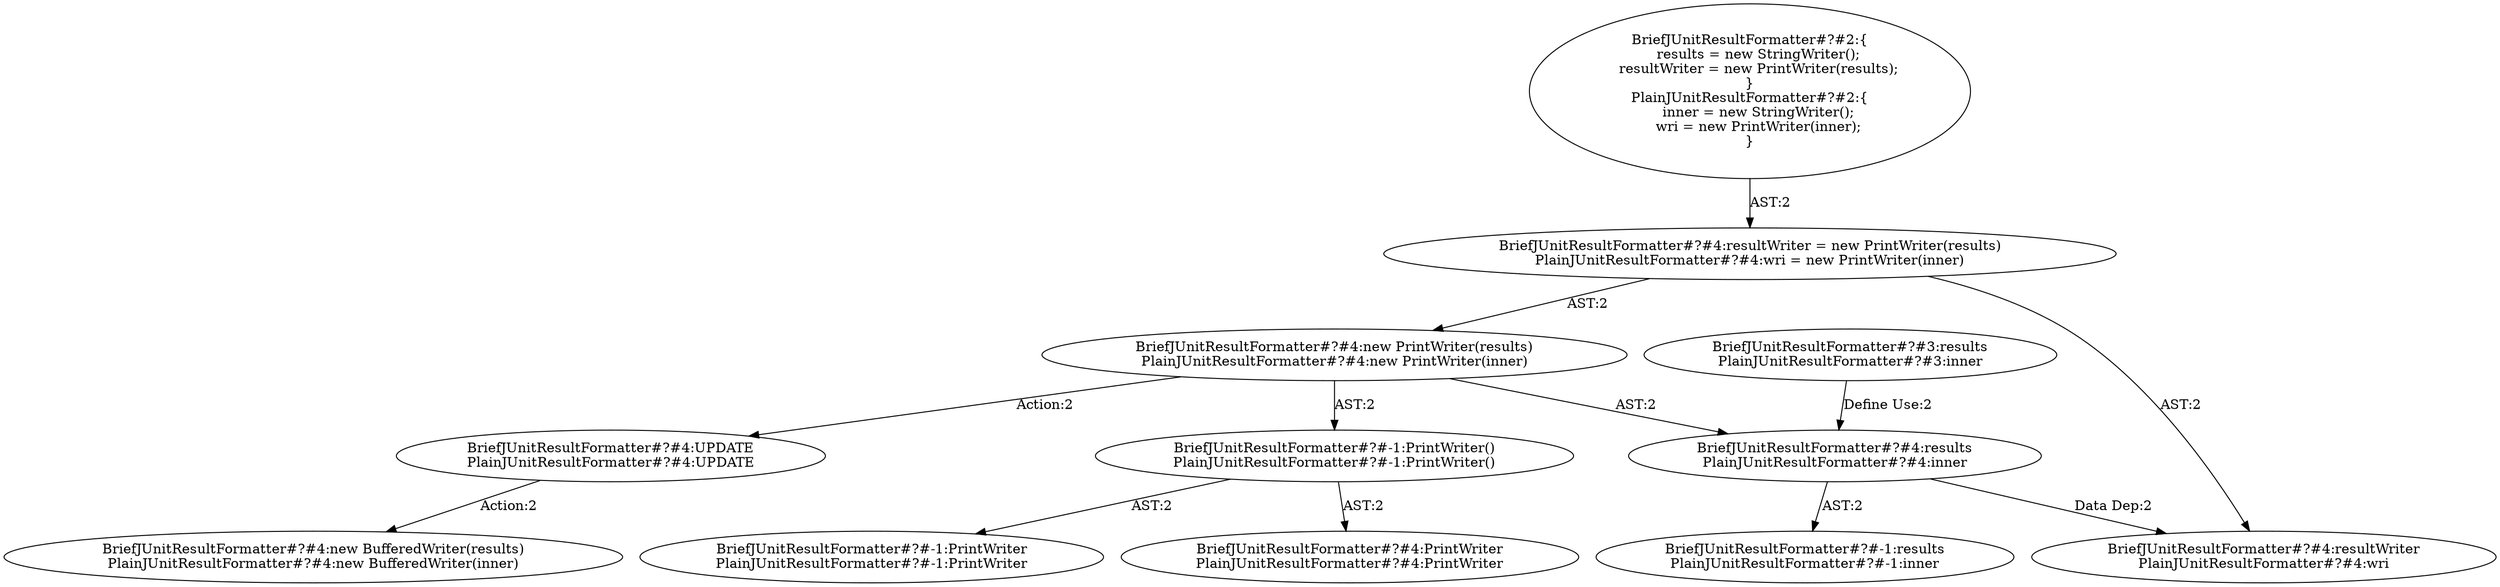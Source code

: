digraph "Pattern" {
0 [label="BriefJUnitResultFormatter#?#4:UPDATE
PlainJUnitResultFormatter#?#4:UPDATE" shape=ellipse]
1 [label="BriefJUnitResultFormatter#?#4:new PrintWriter(results)
PlainJUnitResultFormatter#?#4:new PrintWriter(inner)" shape=ellipse]
2 [label="BriefJUnitResultFormatter#?#4:resultWriter = new PrintWriter(results)
PlainJUnitResultFormatter#?#4:wri = new PrintWriter(inner)" shape=ellipse]
3 [label="BriefJUnitResultFormatter#?#2:\{
    results = new StringWriter();
    resultWriter = new PrintWriter(results);
\}
PlainJUnitResultFormatter#?#2:\{
    inner = new StringWriter();
    wri = new PrintWriter(inner);
\}" shape=ellipse]
4 [label="BriefJUnitResultFormatter#?#4:resultWriter
PlainJUnitResultFormatter#?#4:wri" shape=ellipse]
5 [label="BriefJUnitResultFormatter#?#-1:PrintWriter()
PlainJUnitResultFormatter#?#-1:PrintWriter()" shape=ellipse]
6 [label="BriefJUnitResultFormatter#?#-1:PrintWriter
PlainJUnitResultFormatter#?#-1:PrintWriter" shape=ellipse]
7 [label="BriefJUnitResultFormatter#?#4:PrintWriter
PlainJUnitResultFormatter#?#4:PrintWriter" shape=ellipse]
8 [label="BriefJUnitResultFormatter#?#4:results
PlainJUnitResultFormatter#?#4:inner" shape=ellipse]
9 [label="BriefJUnitResultFormatter#?#3:results
PlainJUnitResultFormatter#?#3:inner" shape=ellipse]
10 [label="BriefJUnitResultFormatter#?#-1:results
PlainJUnitResultFormatter#?#-1:inner" shape=ellipse]
11 [label="BriefJUnitResultFormatter#?#4:new BufferedWriter(results)
PlainJUnitResultFormatter#?#4:new BufferedWriter(inner)" shape=ellipse]
0 -> 11 [label="Action:2"];
1 -> 0 [label="Action:2"];
1 -> 5 [label="AST:2"];
1 -> 8 [label="AST:2"];
2 -> 1 [label="AST:2"];
2 -> 4 [label="AST:2"];
3 -> 2 [label="AST:2"];
5 -> 6 [label="AST:2"];
5 -> 7 [label="AST:2"];
8 -> 4 [label="Data Dep:2"];
8 -> 10 [label="AST:2"];
9 -> 8 [label="Define Use:2"];
}